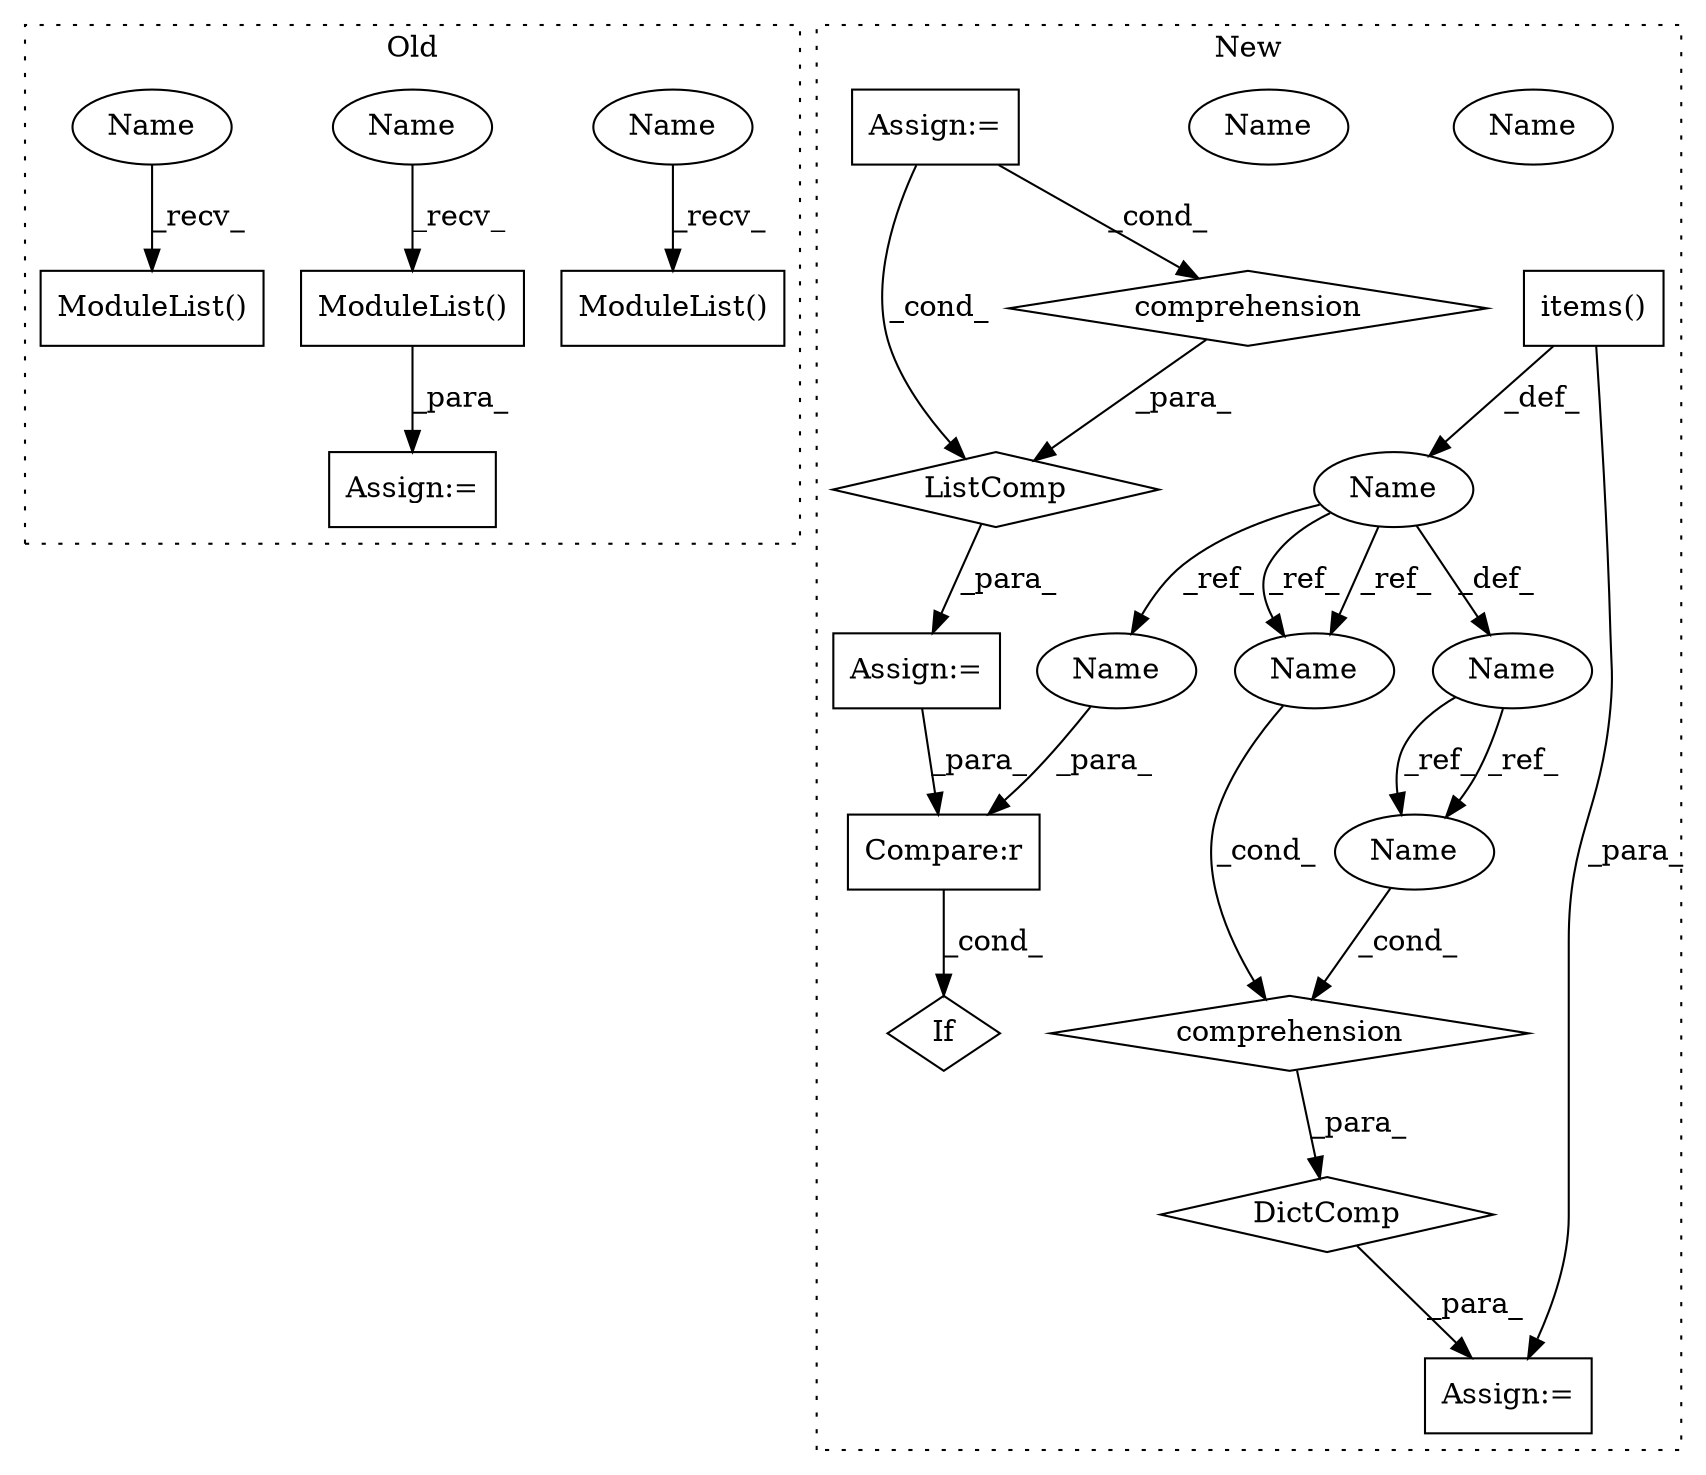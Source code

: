digraph G {
subgraph cluster0 {
1 [label="ModuleList()" a="75" s="12268" l="15" shape="box"];
11 [label="ModuleList()" a="75" s="12323" l="15" shape="box"];
16 [label="Assign:=" a="68" s="12305" l="18" shape="box"];
17 [label="ModuleList()" a="75" s="12414" l="15" shape="box"];
22 [label="Name" a="87" s="12268" l="2" shape="ellipse"];
23 [label="Name" a="87" s="12323" l="2" shape="ellipse"];
24 [label="Name" a="87" s="12414" l="2" shape="ellipse"];
label = "Old";
style="dotted";
}
subgraph cluster1 {
2 [label="DictComp" a="84" s="11599" l="192" shape="diamond"];
3 [label="items()" a="75" s="11694" l="40" shape="box"];
4 [label="If" a="96" s="11750" l="31" shape="diamond"];
5 [label="Compare:r" a="40" s="11750" l="31" shape="box"];
6 [label="Name" a="87" s="11613" l="10" shape="ellipse"];
7 [label="comprehension" a="45" s="11656" l="3" shape="diamond"];
8 [label="Name" a="87" s="11672" l="18" shape="ellipse"];
9 [label="Name" a="87" s="11625" l="18" shape="ellipse"];
10 [label="Name" a="87" s="11660" l="10" shape="ellipse"];
12 [label="ListComp" a="106" s="11464" l="77" shape="diamond"];
13 [label="Assign:=" a="68" s="11576" l="23" shape="box"];
14 [label="comprehension" a="45" s="11490" l="3" shape="diamond"];
15 [label="Assign:=" a="68" s="11450" l="14" shape="box"];
18 [label="Assign:=" a="68" s="11343" l="51" shape="box"];
19 [label="Name" a="87" s="11613" l="10" shape="ellipse"];
20 [label="Name" a="87" s="11750" l="10" shape="ellipse"];
21 [label="Name" a="87" s="11625" l="18" shape="ellipse"];
label = "New";
style="dotted";
}
2 -> 13 [label="_para_"];
3 -> 13 [label="_para_"];
3 -> 10 [label="_def_"];
5 -> 4 [label="_cond_"];
7 -> 2 [label="_para_"];
8 -> 21 [label="_ref_"];
8 -> 21 [label="_ref_"];
10 -> 19 [label="_ref_"];
10 -> 19 [label="_ref_"];
10 -> 8 [label="_def_"];
10 -> 20 [label="_ref_"];
11 -> 16 [label="_para_"];
12 -> 15 [label="_para_"];
14 -> 12 [label="_para_"];
15 -> 5 [label="_para_"];
18 -> 12 [label="_cond_"];
18 -> 14 [label="_cond_"];
19 -> 7 [label="_cond_"];
20 -> 5 [label="_para_"];
21 -> 7 [label="_cond_"];
22 -> 1 [label="_recv_"];
23 -> 11 [label="_recv_"];
24 -> 17 [label="_recv_"];
}